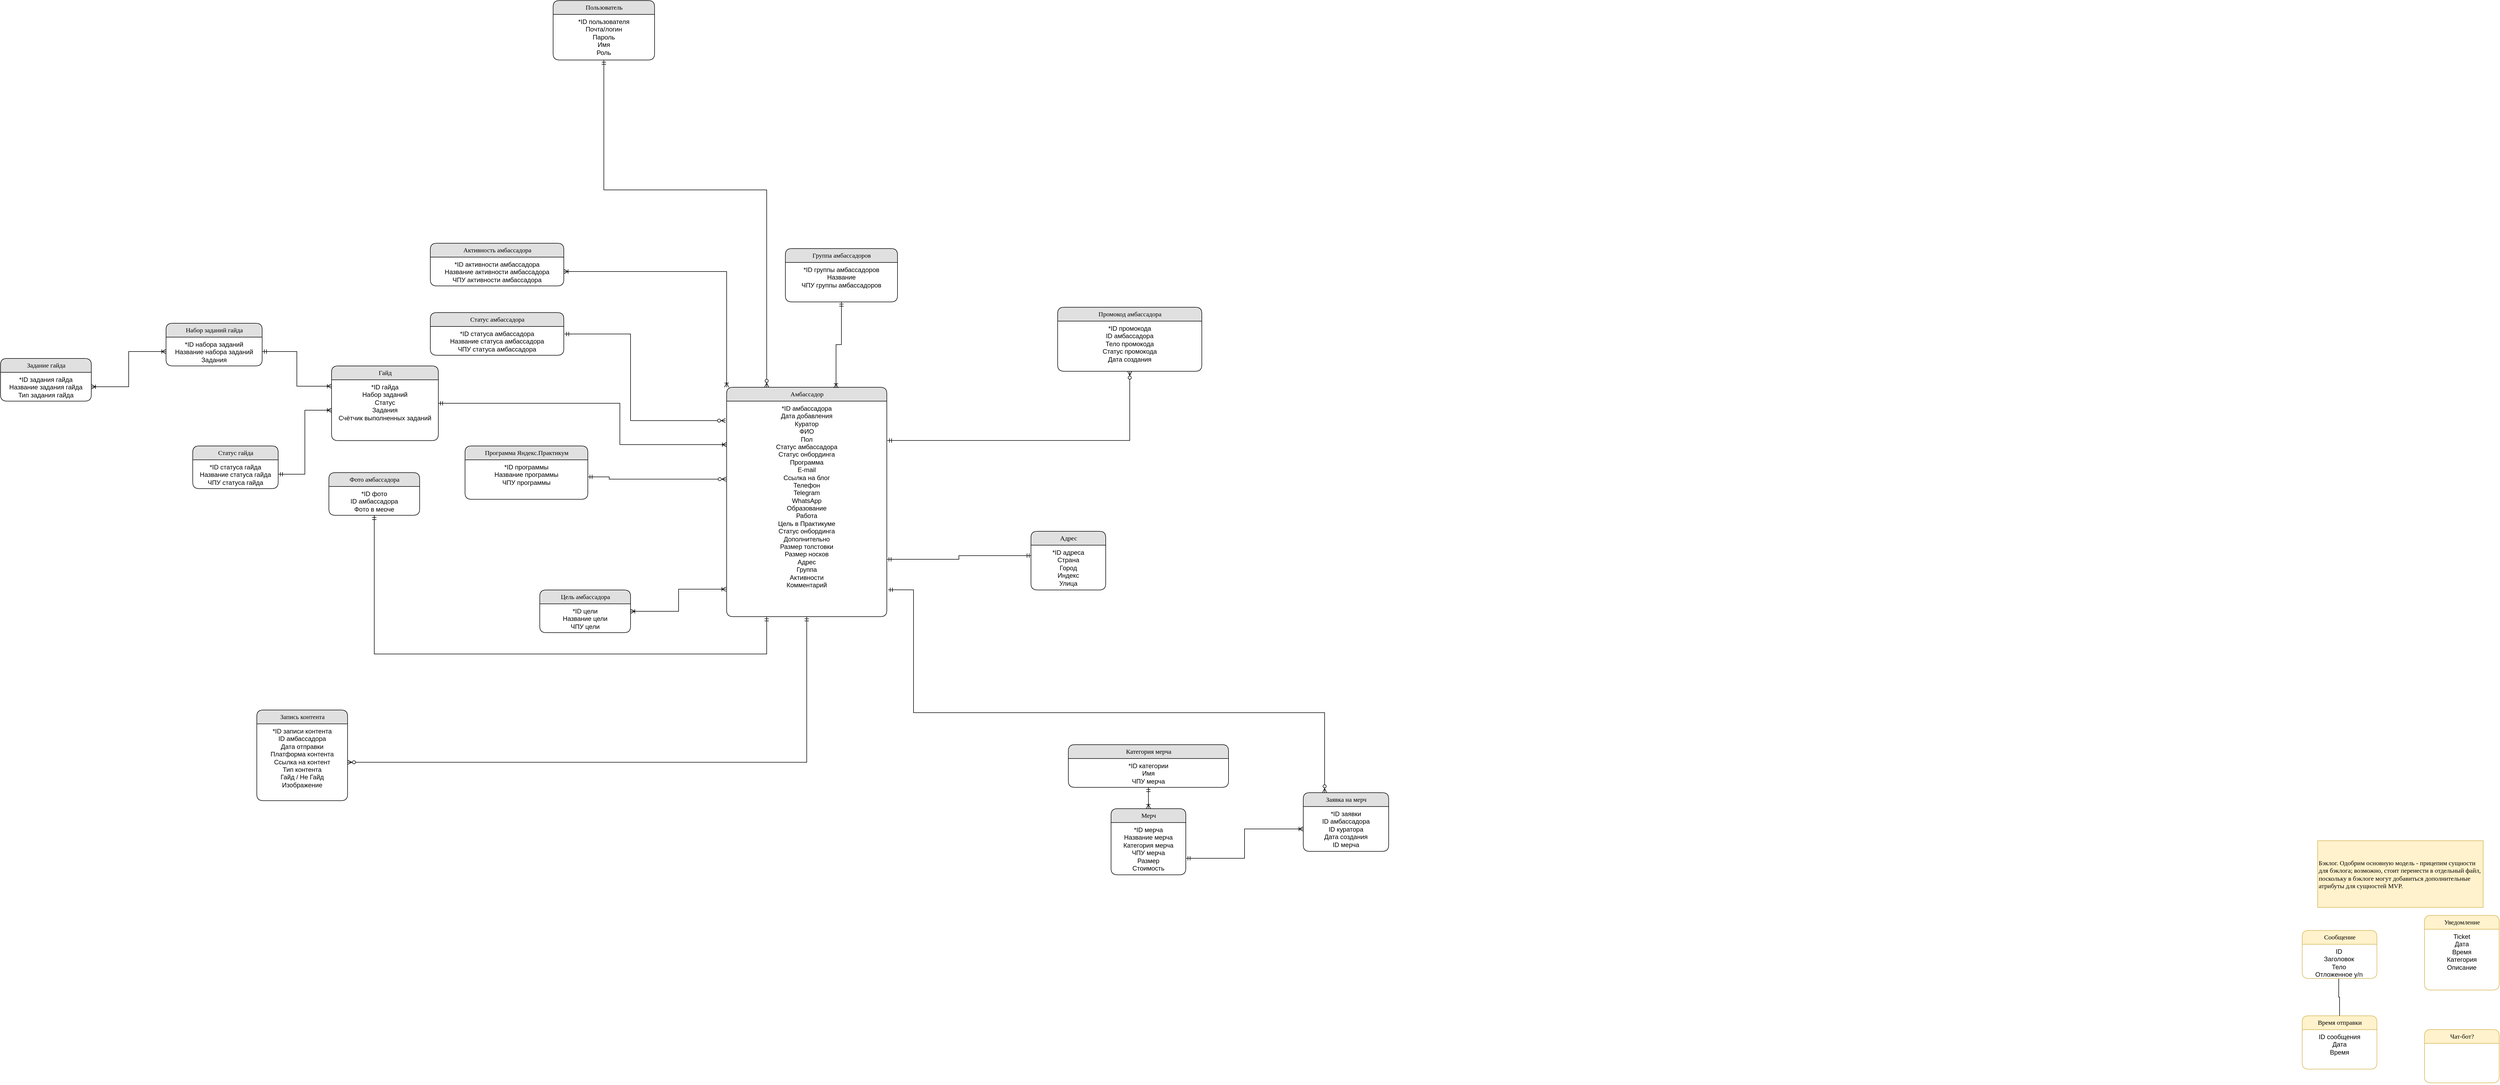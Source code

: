 <mxfile version="24.0.4" type="google">
  <diagram name="Page-1" id="52a04d89-c75d-2922-d76d-85b35f80e030">
    <mxGraphModel grid="1" page="1" gridSize="10" guides="1" tooltips="1" connect="1" arrows="1" fold="1" pageScale="1" pageWidth="1100" pageHeight="850" background="none" math="0" shadow="0">
      <root>
        <mxCell id="0" />
        <mxCell id="1" parent="0" />
        <mxCell id="UYUsmDu_dHbzzVYxeJM6-36" style="edgeStyle=orthogonalEdgeStyle;rounded=0;orthogonalLoop=1;jettySize=auto;html=1;endArrow=ERoneToMany;endFill=0;entryX=0;entryY=0.25;entryDx=0;entryDy=0;startArrow=ERmandOne;startFill=0;exitX=1;exitY=0.5;exitDx=0;exitDy=0;" edge="1" parent="1" source="7fU51wIvw3RtjEzGsphF-7" target="VMUjOcvSDwS60lh_P3KQ-2">
          <mxGeometry relative="1" as="geometry">
            <Array as="points">
              <mxPoint x="-2030" y="530" />
              <mxPoint x="-2030" y="608" />
            </Array>
            <mxPoint x="-2230" y="505" as="sourcePoint" />
          </mxGeometry>
        </mxCell>
        <mxCell id="IplcSYfX4HuObzcyPs9g-6" style="edgeStyle=orthogonalEdgeStyle;rounded=0;orthogonalLoop=1;jettySize=auto;html=1;exitX=1.008;exitY=0.921;exitDx=0;exitDy=0;entryX=0.25;entryY=0;entryDx=0;entryDy=0;endArrow=ERzeroToMany;endFill=0;exitPerimeter=0;startArrow=ERmandOne;startFill=0;" edge="1" parent="1" source="VMUjOcvSDwS60lh_P3KQ-3" target="IplcSYfX4HuObzcyPs9g-2">
          <mxGeometry relative="1" as="geometry">
            <Array as="points">
              <mxPoint x="-1480" y="880" />
              <mxPoint x="-1480" y="1110" />
              <mxPoint x="-710" y="1110" />
            </Array>
          </mxGeometry>
        </mxCell>
        <mxCell id="VMUjOcvSDwS60lh_P3KQ-2" value="Амбассадор" style="swimlane;html=1;fontStyle=0;childLayout=stackLayout;horizontal=1;startSize=26;fillColor=#e0e0e0;horizontalStack=0;resizeParent=1;resizeLast=0;collapsible=1;marginBottom=0;swimlaneFillColor=#ffffff;align=center;rounded=1;shadow=0;comic=0;labelBackgroundColor=none;strokeWidth=1;fontFamily=Verdana;fontSize=12" vertex="1" parent="1">
          <mxGeometry x="-1830" y="500" width="300" height="430" as="geometry" />
        </mxCell>
        <mxCell id="VMUjOcvSDwS60lh_P3KQ-3" value="&lt;div&gt;*ID амбассадора&lt;/div&gt;&lt;div&gt;Дата добавления&lt;/div&gt;&lt;div&gt;Куратор&lt;br&gt;&lt;/div&gt;&lt;div&gt;ФИО&lt;/div&gt;Пол&lt;div&gt;Статус амбассадора&lt;/div&gt;&lt;div&gt;Статус онбординга&lt;/div&gt;&lt;div&gt;Программа&lt;/div&gt;&lt;div&gt;E-mail&lt;/div&gt;&lt;div&gt;Ссылка на блог&lt;br&gt;&lt;/div&gt;&lt;div&gt;Телефон&lt;/div&gt;&lt;div&gt;Telegram&lt;/div&gt;&lt;div&gt;WhatsApp&lt;br&gt;&lt;/div&gt;&lt;div&gt;Образование&lt;br&gt;&lt;/div&gt;&lt;div&gt;Работа&lt;/div&gt;&lt;div&gt;Цель в Практикуме&lt;/div&gt;&lt;div&gt;Статус онбординга&lt;br&gt;&lt;/div&gt;&lt;div&gt;Дополнительно&lt;/div&gt;&lt;div&gt;Размер толстовки&lt;/div&gt;&lt;div&gt;Размер носков&lt;/div&gt;&lt;div&gt;Адрес&lt;/div&gt;&lt;div&gt;Группа&lt;br&gt;&lt;/div&gt;&lt;div&gt;Активности&lt;br&gt;&lt;/div&gt;&lt;div&gt;Комментарий&lt;br&gt;&lt;/div&gt;&lt;div&gt;&lt;br&gt;&lt;/div&gt;&lt;div&gt;&lt;br&gt;&lt;/div&gt;&lt;div&gt;&lt;br&gt;&lt;/div&gt;" style="text;html=1;strokeColor=none;fillColor=none;spacingLeft=4;spacingRight=4;whiteSpace=wrap;overflow=hidden;rotatable=0;points=[[0,0.5],[1,0.5]];portConstraint=eastwest;align=center;" vertex="1" parent="VMUjOcvSDwS60lh_P3KQ-2">
          <mxGeometry y="26" width="300" height="384" as="geometry" />
        </mxCell>
        <mxCell id="VMUjOcvSDwS60lh_P3KQ-9" value="Чат-бот?" style="swimlane;html=1;fontStyle=0;childLayout=stackLayout;horizontal=1;startSize=26;fillColor=#fff2cc;horizontalStack=0;resizeParent=1;resizeLast=0;collapsible=1;marginBottom=0;swimlaneFillColor=#ffffff;align=center;rounded=1;shadow=0;comic=0;labelBackgroundColor=none;strokeWidth=1;fontFamily=Verdana;fontSize=12;strokeColor=#d6b656;" vertex="1" parent="1">
          <mxGeometry x="1350" y="1704" width="140" height="100" as="geometry" />
        </mxCell>
        <mxCell id="VMUjOcvSDwS60lh_P3KQ-10" value="&lt;br&gt;&lt;div&gt;&lt;br&gt;&lt;/div&gt;" style="text;html=1;strokeColor=none;fillColor=none;spacingLeft=4;spacingRight=4;whiteSpace=wrap;overflow=hidden;rotatable=0;points=[[0,0.5],[1,0.5]];portConstraint=eastwest;align=center;" vertex="1" parent="VMUjOcvSDwS60lh_P3KQ-9">
          <mxGeometry y="26" width="140" height="74" as="geometry" />
        </mxCell>
        <mxCell id="UYUsmDu_dHbzzVYxeJM6-32" style="edgeStyle=orthogonalEdgeStyle;rounded=0;orthogonalLoop=1;jettySize=auto;html=1;exitX=0.5;exitY=1;exitDx=0;exitDy=0;entryX=0.5;entryY=0;entryDx=0;entryDy=0;endArrow=ERoneToMany;endFill=0;startArrow=ERmandOne;startFill=0;" edge="1" parent="1" source="UYUsmDu_dHbzzVYxeJM6-30" target="VMUjOcvSDwS60lh_P3KQ-38">
          <mxGeometry relative="1" as="geometry">
            <mxPoint x="-1040" y="1304" as="targetPoint" />
            <mxPoint x="-1040.333" y="1244" as="sourcePoint" />
          </mxGeometry>
        </mxCell>
        <mxCell id="VMUjOcvSDwS60lh_P3KQ-13" value="Сообщение" style="swimlane;html=1;fontStyle=0;childLayout=stackLayout;horizontal=1;startSize=26;fillColor=#fff2cc;horizontalStack=0;resizeParent=1;resizeLast=0;collapsible=1;marginBottom=0;swimlaneFillColor=#ffffff;align=center;rounded=1;shadow=0;comic=0;labelBackgroundColor=none;strokeWidth=1;fontFamily=Verdana;fontSize=12;strokeColor=#d6b656;" vertex="1" parent="1">
          <mxGeometry x="1121" y="1518.25" width="140" height="90" as="geometry" />
        </mxCell>
        <mxCell id="VMUjOcvSDwS60lh_P3KQ-30" value="Цель амбассадора" style="swimlane;html=1;fontStyle=0;childLayout=stackLayout;horizontal=1;startSize=26;fillColor=#e0e0e0;horizontalStack=0;resizeParent=1;resizeLast=0;collapsible=1;marginBottom=0;swimlaneFillColor=#ffffff;align=center;rounded=1;shadow=0;comic=0;labelBackgroundColor=none;strokeWidth=1;fontFamily=Verdana;fontSize=12" vertex="1" parent="1">
          <mxGeometry x="-2180" y="880" width="170" height="80" as="geometry" />
        </mxCell>
        <mxCell id="VMUjOcvSDwS60lh_P3KQ-31" value="&lt;div&gt;*ID цели&lt;br&gt;&lt;/div&gt;&lt;div&gt;Название цели&lt;/div&gt;&lt;div&gt;ЧПУ цели&lt;br&gt;&lt;/div&gt;" style="text;html=1;strokeColor=none;fillColor=none;spacingLeft=4;spacingRight=4;whiteSpace=wrap;overflow=hidden;rotatable=0;points=[[0,0.5],[1,0.5]];portConstraint=eastwest;align=center;" vertex="1" parent="VMUjOcvSDwS60lh_P3KQ-30">
          <mxGeometry y="26" width="170" height="54" as="geometry" />
        </mxCell>
        <mxCell id="VMUjOcvSDwS60lh_P3KQ-38" value="Мерч" style="swimlane;html=1;fontStyle=0;childLayout=stackLayout;horizontal=1;startSize=26;fillColor=#e0e0e0;horizontalStack=0;resizeParent=1;resizeLast=0;collapsible=1;marginBottom=0;swimlaneFillColor=#ffffff;align=center;rounded=1;shadow=0;comic=0;labelBackgroundColor=none;strokeWidth=1;fontFamily=Verdana;fontSize=12" vertex="1" parent="1">
          <mxGeometry x="-1110" y="1290" width="140" height="124" as="geometry" />
        </mxCell>
        <mxCell id="VMUjOcvSDwS60lh_P3KQ-39" value="&lt;div&gt;*ID мерча&lt;br&gt;&lt;/div&gt;&lt;div&gt;Название мерча&lt;/div&gt;&lt;div&gt;Категория мерча&lt;/div&gt;&lt;div&gt;ЧПУ мерча&lt;/div&gt;&lt;div&gt;Размер&lt;br&gt;&lt;/div&gt;&lt;div&gt;Стоимость&lt;br&gt;&lt;/div&gt;" style="text;html=1;strokeColor=none;fillColor=none;spacingLeft=4;spacingRight=4;whiteSpace=wrap;overflow=hidden;rotatable=0;points=[[0,0.5],[1,0.5]];portConstraint=eastwest;align=center;" vertex="1" parent="VMUjOcvSDwS60lh_P3KQ-38">
          <mxGeometry y="26" width="140" height="94" as="geometry" />
        </mxCell>
        <mxCell id="VMUjOcvSDwS60lh_P3KQ-44" value="Адрес" style="swimlane;html=1;fontStyle=0;childLayout=stackLayout;horizontal=1;startSize=26;fillColor=#e0e0e0;horizontalStack=0;resizeParent=1;resizeLast=0;collapsible=1;marginBottom=0;swimlaneFillColor=#ffffff;align=center;rounded=1;shadow=0;comic=0;labelBackgroundColor=none;strokeWidth=1;fontFamily=Verdana;fontSize=12" vertex="1" parent="1">
          <mxGeometry x="-1260" y="770" width="140" height="110" as="geometry" />
        </mxCell>
        <mxCell id="VMUjOcvSDwS60lh_P3KQ-45" value="&lt;div&gt;*ID адреса&lt;br&gt;&lt;/div&gt;&lt;div&gt;&lt;div&gt;Страна&lt;/div&gt;&lt;div&gt;Город&lt;/div&gt;&lt;/div&gt;&lt;div&gt;Индекс&lt;/div&gt;&lt;div&gt;Улица&lt;/div&gt;" style="text;html=1;strokeColor=none;fillColor=none;spacingLeft=4;spacingRight=4;whiteSpace=wrap;overflow=hidden;rotatable=0;points=[[0,0.5],[1,0.5]];portConstraint=eastwest;align=center;" vertex="1" parent="VMUjOcvSDwS60lh_P3KQ-44">
          <mxGeometry y="26" width="140" height="84" as="geometry" />
        </mxCell>
        <mxCell id="zsXK8lR7EfYU9Z2bjye3-1" style="edgeStyle=orthogonalEdgeStyle;rounded=0;orthogonalLoop=1;jettySize=auto;html=1;exitX=1;exitY=0.5;exitDx=0;exitDy=0;entryX=-0.003;entryY=0.918;entryDx=0;entryDy=0;entryPerimeter=0;endArrow=ERoneToMany;endFill=0;startArrow=ERoneToMany;startFill=0;" edge="1" parent="1" source="VMUjOcvSDwS60lh_P3KQ-30" target="VMUjOcvSDwS60lh_P3KQ-3">
          <mxGeometry relative="1" as="geometry">
            <mxPoint x="-2030" y="850" as="sourcePoint" />
          </mxGeometry>
        </mxCell>
        <mxCell id="-ABhUfGpzQVBmnCaT6ZF-1" style="edgeStyle=orthogonalEdgeStyle;rounded=0;orthogonalLoop=1;jettySize=auto;html=1;exitX=0.5;exitY=1;exitDx=0;exitDy=0;entryX=0.25;entryY=0;entryDx=0;entryDy=0;startArrow=ERmandOne;startFill=0;endArrow=ERzeroToMany;endFill=0;" edge="1" parent="1" source="zsXK8lR7EfYU9Z2bjye3-5" target="VMUjOcvSDwS60lh_P3KQ-2">
          <mxGeometry relative="1" as="geometry">
            <Array as="points">
              <mxPoint x="-2060" y="130" />
              <mxPoint x="-1755" y="130" />
            </Array>
          </mxGeometry>
        </mxCell>
        <mxCell id="zsXK8lR7EfYU9Z2bjye3-5" value="Пользователь" style="swimlane;html=1;fontStyle=0;childLayout=stackLayout;horizontal=1;startSize=26;fillColor=#e0e0e0;horizontalStack=0;resizeParent=1;resizeLast=0;collapsible=1;marginBottom=0;swimlaneFillColor=#ffffff;align=center;rounded=1;shadow=0;comic=0;labelBackgroundColor=none;strokeWidth=1;fontFamily=Verdana;fontSize=12" vertex="1" parent="1">
          <mxGeometry x="-2155" y="-225" width="190" height="111.5" as="geometry" />
        </mxCell>
        <mxCell id="zsXK8lR7EfYU9Z2bjye3-6" value="&lt;div&gt;*ID пользователя&lt;br&gt;&lt;/div&gt;&lt;div&gt;Почта/логин&lt;/div&gt;&lt;div&gt;Пароль&lt;br&gt;&lt;/div&gt;&lt;div&gt;Имя&lt;/div&gt;&lt;div&gt;Роль&lt;br&gt;&lt;/div&gt;" style="text;html=1;strokeColor=none;fillColor=none;spacingLeft=4;spacingRight=4;whiteSpace=wrap;overflow=hidden;rotatable=0;points=[[0,0.5],[1,0.5]];portConstraint=eastwest;align=center;" vertex="1" parent="zsXK8lR7EfYU9Z2bjye3-5">
          <mxGeometry y="26" width="190" height="74" as="geometry" />
        </mxCell>
        <mxCell id="zsXK8lR7EfYU9Z2bjye3-7" value="&lt;div&gt;ID&lt;br&gt;&lt;/div&gt;&lt;div&gt;Заголовок&lt;/div&gt;&lt;div&gt;Тело&lt;/div&gt;&lt;div&gt;Отложенное y/n&lt;/div&gt;" style="text;html=1;strokeColor=none;fillColor=none;spacingLeft=4;spacingRight=4;whiteSpace=wrap;overflow=hidden;rotatable=0;points=[[0,0.5],[1,0.5]];portConstraint=eastwest;align=center;" vertex="1" parent="1">
          <mxGeometry x="1120" y="1544.25" width="140" height="64" as="geometry" />
        </mxCell>
        <mxCell id="zsXK8lR7EfYU9Z2bjye3-11" value="Время отправки" style="swimlane;html=1;fontStyle=0;childLayout=stackLayout;horizontal=1;startSize=26;fillColor=#fff2cc;horizontalStack=0;resizeParent=1;resizeLast=0;collapsible=1;marginBottom=0;swimlaneFillColor=#ffffff;align=center;rounded=1;shadow=0;comic=0;labelBackgroundColor=none;strokeWidth=1;fontFamily=Verdana;fontSize=12;strokeColor=#d6b656;" vertex="1" parent="1">
          <mxGeometry x="1121" y="1678.25" width="140" height="100" as="geometry" />
        </mxCell>
        <mxCell id="zsXK8lR7EfYU9Z2bjye3-12" value="&lt;div&gt;ID сообщения&lt;/div&gt;&lt;div&gt;Дата&lt;/div&gt;&lt;div&gt;Время&lt;br&gt;&lt;/div&gt;" style="text;html=1;strokeColor=none;fillColor=none;spacingLeft=4;spacingRight=4;whiteSpace=wrap;overflow=hidden;rotatable=0;points=[[0,0.5],[1,0.5]];portConstraint=eastwest;align=center;" vertex="1" parent="zsXK8lR7EfYU9Z2bjye3-11">
          <mxGeometry y="26" width="140" height="74" as="geometry" />
        </mxCell>
        <mxCell id="zsXK8lR7EfYU9Z2bjye3-13" value="Уведомление" style="swimlane;html=1;fontStyle=0;childLayout=stackLayout;horizontal=1;startSize=26;fillColor=#fff2cc;horizontalStack=0;resizeParent=1;resizeLast=0;collapsible=1;marginBottom=0;swimlaneFillColor=#ffffff;align=center;rounded=1;shadow=0;comic=0;labelBackgroundColor=none;strokeWidth=1;fontFamily=Verdana;fontSize=12;strokeColor=#d6b656;" vertex="1" parent="1">
          <mxGeometry x="1350" y="1490" width="140" height="140" as="geometry" />
        </mxCell>
        <mxCell id="zsXK8lR7EfYU9Z2bjye3-20" value="&lt;div&gt;Ticket&lt;/div&gt;&lt;div&gt;Дата&lt;/div&gt;&lt;div&gt;Время&lt;/div&gt;&lt;div&gt;Категория&lt;br&gt;&lt;/div&gt;&lt;div&gt;Описание&lt;br&gt;&lt;/div&gt;" style="text;html=1;spacingLeft=4;spacingRight=4;whiteSpace=wrap;overflow=hidden;rotatable=0;points=[[0,0.5],[1,0.5]];portConstraint=eastwest;align=center;" vertex="1" parent="zsXK8lR7EfYU9Z2bjye3-13">
          <mxGeometry y="26" width="140" height="104" as="geometry" />
        </mxCell>
        <mxCell id="zsXK8lR7EfYU9Z2bjye3-24" style="edgeStyle=orthogonalEdgeStyle;rounded=0;orthogonalLoop=1;jettySize=auto;html=1;exitX=1;exitY=0.75;exitDx=0;exitDy=0;entryX=0.005;entryY=0.233;entryDx=0;entryDy=0;entryPerimeter=0;endArrow=ERmandOne;endFill=0;startArrow=ERmandOne;startFill=0;" edge="1" parent="1" source="VMUjOcvSDwS60lh_P3KQ-2" target="VMUjOcvSDwS60lh_P3KQ-45">
          <mxGeometry relative="1" as="geometry" />
        </mxCell>
        <mxCell id="UYUsmDu_dHbzzVYxeJM6-30" value="Категория мерча" style="swimlane;html=1;fontStyle=0;childLayout=stackLayout;horizontal=1;startSize=26;fillColor=#e0e0e0;horizontalStack=0;resizeParent=1;resizeLast=0;collapsible=1;marginBottom=0;swimlaneFillColor=#ffffff;align=center;rounded=1;shadow=0;comic=0;labelBackgroundColor=none;strokeWidth=1;fontFamily=Verdana;fontSize=12" vertex="1" parent="1">
          <mxGeometry x="-1190" y="1170" width="300" height="80" as="geometry" />
        </mxCell>
        <mxCell id="UYUsmDu_dHbzzVYxeJM6-31" value="&lt;div&gt;*ID категории&lt;br&gt;&lt;/div&gt;&lt;div&gt;Имя&lt;/div&gt;&lt;div&gt;ЧПУ мерча&lt;br&gt;&lt;/div&gt;&lt;div&gt;&lt;br&gt;&lt;/div&gt;" style="text;html=1;strokeColor=none;fillColor=none;spacingLeft=4;spacingRight=4;whiteSpace=wrap;overflow=hidden;rotatable=0;points=[[0,0.5],[1,0.5]];portConstraint=eastwest;align=center;" vertex="1" parent="UYUsmDu_dHbzzVYxeJM6-30">
          <mxGeometry y="26" width="300" height="54" as="geometry" />
        </mxCell>
        <mxCell id="UYUsmDu_dHbzzVYxeJM6-34" value="Статус амбассадора" style="swimlane;html=1;fontStyle=0;childLayout=stackLayout;horizontal=1;startSize=26;fillColor=#e0e0e0;horizontalStack=0;resizeParent=1;resizeLast=0;collapsible=1;marginBottom=0;swimlaneFillColor=#ffffff;align=center;rounded=1;shadow=0;comic=0;labelBackgroundColor=none;strokeWidth=1;fontFamily=Verdana;fontSize=12" vertex="1" parent="1">
          <mxGeometry x="-2385" y="360" width="250" height="80" as="geometry" />
        </mxCell>
        <mxCell id="UYUsmDu_dHbzzVYxeJM6-35" value="&lt;div&gt;*ID статуса амбассадора&lt;br&gt;&lt;/div&gt;&lt;div&gt;Название статуса амбассадора&lt;/div&gt;&lt;div&gt;ЧПУ статуса амбассадора&lt;/div&gt;" style="text;html=1;strokeColor=none;fillColor=none;spacingLeft=4;spacingRight=4;whiteSpace=wrap;overflow=hidden;rotatable=0;points=[[0,0.5],[1,0.5]];portConstraint=eastwest;align=center;" vertex="1" parent="UYUsmDu_dHbzzVYxeJM6-34">
          <mxGeometry y="26" width="250" height="54" as="geometry" />
        </mxCell>
        <mxCell id="IplcSYfX4HuObzcyPs9g-8" style="edgeStyle=orthogonalEdgeStyle;rounded=0;orthogonalLoop=1;jettySize=auto;html=1;exitX=0.683;exitY=0.003;exitDx=0;exitDy=0;entryX=0.5;entryY=1;entryDx=0;entryDy=0;endArrow=ERmandOne;endFill=0;startArrow=ERoneToMany;startFill=0;exitPerimeter=0;" edge="1" parent="1" source="VMUjOcvSDwS60lh_P3KQ-2" target="UYUsmDu_dHbzzVYxeJM6-47">
          <mxGeometry relative="1" as="geometry" />
        </mxCell>
        <mxCell id="UYUsmDu_dHbzzVYxeJM6-47" value="Группа амбассадоров" style="swimlane;html=1;fontStyle=0;childLayout=stackLayout;horizontal=1;startSize=26;fillColor=#e0e0e0;horizontalStack=0;resizeParent=1;resizeLast=0;collapsible=1;marginBottom=0;swimlaneFillColor=#ffffff;align=center;rounded=1;shadow=0;comic=0;labelBackgroundColor=none;strokeWidth=1;fontFamily=Verdana;fontSize=12" vertex="1" parent="1">
          <mxGeometry x="-1720" y="240" width="210" height="100" as="geometry" />
        </mxCell>
        <mxCell id="UYUsmDu_dHbzzVYxeJM6-48" value="&lt;div&gt;*ID группы амбассадоров&lt;br&gt;&lt;/div&gt;&lt;div&gt;Название&lt;/div&gt;&lt;div&gt;ЧПУ группы амбассадоров&lt;br&gt;&lt;/div&gt;" style="text;html=1;strokeColor=none;fillColor=none;spacingLeft=4;spacingRight=4;whiteSpace=wrap;overflow=hidden;rotatable=0;points=[[0,0.5],[1,0.5]];portConstraint=eastwest;align=center;" vertex="1" parent="UYUsmDu_dHbzzVYxeJM6-47">
          <mxGeometry y="26" width="210" height="64" as="geometry" />
        </mxCell>
        <mxCell id="UYUsmDu_dHbzzVYxeJM6-55" style="edgeStyle=orthogonalEdgeStyle;rounded=0;orthogonalLoop=1;jettySize=auto;html=1;exitX=0.5;exitY=0;exitDx=0;exitDy=0;entryX=0.496;entryY=1.008;entryDx=0;entryDy=0;entryPerimeter=0;endArrow=none;endFill=0;" edge="1" parent="1" source="zsXK8lR7EfYU9Z2bjye3-11" target="zsXK8lR7EfYU9Z2bjye3-7">
          <mxGeometry relative="1" as="geometry" />
        </mxCell>
        <mxCell id="UYUsmDu_dHbzzVYxeJM6-68" value="Промокод амбассадора" style="swimlane;html=1;fontStyle=0;childLayout=stackLayout;horizontal=1;startSize=26;fillColor=#e0e0e0;horizontalStack=0;resizeParent=1;resizeLast=0;collapsible=1;marginBottom=0;swimlaneFillColor=#ffffff;align=center;rounded=1;shadow=0;comic=0;labelBackgroundColor=none;strokeWidth=1;fontFamily=Verdana;fontSize=12" vertex="1" parent="1">
          <mxGeometry x="-1210" y="350" width="270" height="120" as="geometry" />
        </mxCell>
        <mxCell id="UYUsmDu_dHbzzVYxeJM6-69" value="&lt;div&gt;*ID промокода&lt;br&gt;&lt;/div&gt;&lt;div&gt;ID амбассадора&lt;br&gt;&lt;/div&gt;&lt;div&gt;Тело промокода&lt;br&gt;&lt;/div&gt;&lt;div&gt;Статус промокода&lt;/div&gt;&lt;div&gt;Дата создания&lt;br&gt;&lt;/div&gt;" style="text;html=1;strokeColor=none;fillColor=none;spacingLeft=4;spacingRight=4;whiteSpace=wrap;overflow=hidden;rotatable=0;points=[[0,0.5],[1,0.5]];portConstraint=eastwest;align=center;" vertex="1" parent="UYUsmDu_dHbzzVYxeJM6-68">
          <mxGeometry y="26" width="270" height="84" as="geometry" />
        </mxCell>
        <mxCell id="IplcSYfX4HuObzcyPs9g-2" value="Заявка на мерч" style="swimlane;html=1;fontStyle=0;childLayout=stackLayout;horizontal=1;startSize=26;fillColor=#e0e0e0;horizontalStack=0;resizeParent=1;resizeLast=0;collapsible=1;marginBottom=0;swimlaneFillColor=#ffffff;align=center;rounded=1;shadow=0;comic=0;labelBackgroundColor=none;strokeWidth=1;fontFamily=Verdana;fontSize=12" vertex="1" parent="1">
          <mxGeometry x="-750" y="1260" width="160" height="110" as="geometry" />
        </mxCell>
        <mxCell id="IplcSYfX4HuObzcyPs9g-3" value="&lt;div&gt;*ID заявки&lt;/div&gt;&lt;div&gt;ID амбассадора&lt;/div&gt;&lt;div&gt;ID куратора&lt;br&gt;&lt;/div&gt;&lt;div&gt;Дата создания&lt;br&gt;&lt;/div&gt;&lt;div&gt;ID мерча&lt;/div&gt;" style="text;html=1;strokeColor=none;fillColor=none;spacingLeft=4;spacingRight=4;whiteSpace=wrap;overflow=hidden;rotatable=0;points=[[0,0.5],[1,0.5]];portConstraint=eastwest;align=center;" vertex="1" parent="IplcSYfX4HuObzcyPs9g-2">
          <mxGeometry y="26" width="160" height="84" as="geometry" />
        </mxCell>
        <mxCell id="IplcSYfX4HuObzcyPs9g-32" value="Запись контента" style="swimlane;html=1;fontStyle=0;childLayout=stackLayout;horizontal=1;startSize=26;fillColor=#e0e0e0;horizontalStack=0;resizeParent=1;resizeLast=0;collapsible=1;marginBottom=0;swimlaneFillColor=#ffffff;align=center;rounded=1;shadow=0;comic=0;labelBackgroundColor=none;strokeWidth=1;fontFamily=Verdana;fontSize=12" vertex="1" parent="1">
          <mxGeometry x="-2710" y="1105" width="170" height="170" as="geometry" />
        </mxCell>
        <mxCell id="IplcSYfX4HuObzcyPs9g-33" value="&lt;div&gt;*ID записи контента&lt;/div&gt;&lt;div&gt;ID амбассадора&lt;br&gt;&lt;/div&gt;&lt;div&gt;Дата отправки&lt;/div&gt;&lt;div&gt;Платформа контента&lt;br&gt;&lt;/div&gt;&lt;div&gt;Ссылка на контент&lt;/div&gt;&lt;div&gt;Тип контента&lt;br&gt;&lt;/div&gt;&lt;div&gt;Гайд / Не Гайд&lt;/div&gt;&lt;div&gt;Изображение&lt;br&gt;&lt;/div&gt;" style="text;html=1;strokeColor=none;fillColor=none;spacingLeft=4;spacingRight=4;whiteSpace=wrap;overflow=hidden;rotatable=0;points=[[0,0.5],[1,0.5]];portConstraint=eastwest;align=center;" vertex="1" parent="IplcSYfX4HuObzcyPs9g-32">
          <mxGeometry y="26" width="170" height="144" as="geometry" />
        </mxCell>
        <mxCell id="IplcSYfX4HuObzcyPs9g-31" style="edgeStyle=orthogonalEdgeStyle;rounded=0;orthogonalLoop=1;jettySize=auto;html=1;entryX=1;entryY=0.5;entryDx=0;entryDy=0;endArrow=ERzeroToMany;endFill=0;startArrow=ERmandOne;startFill=0;exitX=0.5;exitY=1;exitDx=0;exitDy=0;" edge="1" parent="1" source="VMUjOcvSDwS60lh_P3KQ-2" target="IplcSYfX4HuObzcyPs9g-33">
          <mxGeometry relative="1" as="geometry">
            <mxPoint x="-1990" y="1200" as="targetPoint" />
          </mxGeometry>
        </mxCell>
        <mxCell id="IplcSYfX4HuObzcyPs9g-44" style="edgeStyle=orthogonalEdgeStyle;rounded=0;orthogonalLoop=1;jettySize=auto;html=1;exitX=1;exitY=1;exitDx=0;exitDy=0;entryX=0;entryY=0.5;entryDx=0;entryDy=0;endArrow=ERzeroToOne;endFill=0;startArrow=ERmandOne;startFill=0;" edge="1" parent="1">
          <mxGeometry relative="1" as="geometry">
            <Array as="points">
              <mxPoint x="-20" y="-240" />
              <mxPoint x="-20" y="73" />
            </Array>
            <mxPoint x="580" y="73.0" as="targetPoint" />
          </mxGeometry>
        </mxCell>
        <mxCell id="UYUsmDu_dHbzzVYxeJM6-70" style="edgeStyle=orthogonalEdgeStyle;rounded=0;orthogonalLoop=1;jettySize=auto;html=1;exitX=1.003;exitY=0.192;exitDx=0;exitDy=0;entryX=0.5;entryY=1;entryDx=0;entryDy=0;endArrow=ERzeroToMany;endFill=0;startArrow=ERmandOne;startFill=0;exitPerimeter=0;" edge="1" parent="1" source="VMUjOcvSDwS60lh_P3KQ-3" target="UYUsmDu_dHbzzVYxeJM6-68">
          <mxGeometry relative="1" as="geometry" />
        </mxCell>
        <mxCell id="UYUsmDu_dHbzzVYxeJM6-63" style="edgeStyle=orthogonalEdgeStyle;rounded=0;orthogonalLoop=1;jettySize=auto;html=1;exitX=1;exitY=0.75;exitDx=0;exitDy=0;entryX=0;entryY=0.5;entryDx=0;entryDy=0;endArrow=ERoneToMany;endFill=0;startArrow=ERmandOne;startFill=0;" edge="1" parent="1" source="VMUjOcvSDwS60lh_P3KQ-38" target="IplcSYfX4HuObzcyPs9g-3">
          <mxGeometry relative="1" as="geometry">
            <mxPoint x="-740.0" y="1420" as="targetPoint" />
            <Array as="points">
              <mxPoint x="-860" y="1383" />
              <mxPoint x="-860" y="1328" />
            </Array>
          </mxGeometry>
        </mxCell>
        <mxCell id="hkXnIKXXv63XBJxYmF8H-2" value="Бэклог. Одобрим основную модель - прицепим сущности для бэклога; возможно, стоит перенести в отдельный файл, поскольку в бэклоге могут добавиться дополнительные атрибуты для сущностей MVP." style="whiteSpace=wrap;html=1;rounded=0;shadow=0;comic=0;labelBackgroundColor=none;strokeWidth=1;fontFamily=Verdana;fontSize=12;align=left;fillColor=#fff2cc;strokeColor=#d6b656;" vertex="1" parent="1">
          <mxGeometry x="1150" y="1350" width="310" height="125" as="geometry" />
        </mxCell>
        <mxCell id="7fU51wIvw3RtjEzGsphF-5" value="Программа Яндекс.Практикум" style="swimlane;html=1;fontStyle=0;childLayout=stackLayout;horizontal=1;startSize=26;fillColor=#e0e0e0;horizontalStack=0;resizeParent=1;resizeLast=0;collapsible=1;marginBottom=0;swimlaneFillColor=#ffffff;align=center;rounded=1;shadow=0;comic=0;labelBackgroundColor=none;strokeWidth=1;fontFamily=Verdana;fontSize=12" vertex="1" parent="1">
          <mxGeometry x="-2320" y="610" width="230" height="100" as="geometry" />
        </mxCell>
        <mxCell id="7fU51wIvw3RtjEzGsphF-6" value="&lt;div&gt;*ID программы&lt;/div&gt;&lt;div&gt;Название программы&lt;/div&gt;&lt;div&gt;ЧПУ программы&lt;br&gt;&lt;/div&gt;" style="text;html=1;strokeColor=none;fillColor=none;spacingLeft=4;spacingRight=4;whiteSpace=wrap;overflow=hidden;rotatable=0;points=[[0,0.5],[1,0.5]];portConstraint=eastwest;align=center;" vertex="1" parent="7fU51wIvw3RtjEzGsphF-5">
          <mxGeometry y="26" width="230" height="64" as="geometry" />
        </mxCell>
        <mxCell id="7fU51wIvw3RtjEzGsphF-7" value="Гайд" style="swimlane;html=1;fontStyle=0;childLayout=stackLayout;horizontal=1;startSize=26;fillColor=#e0e0e0;horizontalStack=0;resizeParent=1;resizeLast=0;collapsible=1;marginBottom=0;swimlaneFillColor=#ffffff;align=center;rounded=1;shadow=0;comic=0;labelBackgroundColor=none;strokeWidth=1;fontFamily=Verdana;fontSize=12" vertex="1" parent="1">
          <mxGeometry x="-2570" y="460" width="200" height="140" as="geometry" />
        </mxCell>
        <mxCell id="7fU51wIvw3RtjEzGsphF-8" value="&lt;div&gt;*ID гайда&lt;/div&gt;&lt;div&gt;Набор заданий&lt;/div&gt;&lt;div&gt;Статус&lt;/div&gt;&lt;div&gt;Задания&lt;/div&gt;&lt;div&gt;Счётчик выполненных заданий&lt;br&gt;&lt;/div&gt;" style="text;html=1;strokeColor=none;fillColor=none;spacingLeft=4;spacingRight=4;whiteSpace=wrap;overflow=hidden;rotatable=0;points=[[0,0.5],[1,0.5]];portConstraint=eastwest;align=center;" vertex="1" parent="7fU51wIvw3RtjEzGsphF-7">
          <mxGeometry y="26" width="200" height="114" as="geometry" />
        </mxCell>
        <mxCell id="LtTOZDhAuSzgClOw5bEQ-1" value="Фото амбассадора" style="swimlane;html=1;fontStyle=0;childLayout=stackLayout;horizontal=1;startSize=26;fillColor=#e0e0e0;horizontalStack=0;resizeParent=1;resizeLast=0;collapsible=1;marginBottom=0;swimlaneFillColor=#ffffff;align=center;rounded=1;shadow=0;comic=0;labelBackgroundColor=none;strokeWidth=1;fontFamily=Verdana;fontSize=12" vertex="1" parent="1">
          <mxGeometry x="-2575" y="660" width="170" height="80" as="geometry" />
        </mxCell>
        <mxCell id="LtTOZDhAuSzgClOw5bEQ-2" value="&lt;div&gt;*ID фото&lt;br&gt;&lt;/div&gt;&lt;div&gt;ID амбассадора&lt;br&gt;&lt;/div&gt;Фото в мерче" style="text;html=1;strokeColor=none;fillColor=none;spacingLeft=4;spacingRight=4;whiteSpace=wrap;overflow=hidden;rotatable=0;points=[[0,0.5],[1,0.5]];portConstraint=eastwest;align=center;" vertex="1" parent="LtTOZDhAuSzgClOw5bEQ-1">
          <mxGeometry y="26" width="170" height="44" as="geometry" />
        </mxCell>
        <mxCell id="LtTOZDhAuSzgClOw5bEQ-3" style="edgeStyle=orthogonalEdgeStyle;rounded=0;orthogonalLoop=1;jettySize=auto;html=1;exitX=0.5;exitY=1;exitDx=0;exitDy=0;entryX=0.25;entryY=1;entryDx=0;entryDy=0;startArrow=ERmandOne;startFill=0;endArrow=ERmandOne;endFill=0;" edge="1" parent="1" source="LtTOZDhAuSzgClOw5bEQ-1" target="VMUjOcvSDwS60lh_P3KQ-2">
          <mxGeometry relative="1" as="geometry">
            <Array as="points">
              <mxPoint x="-2490" y="1000" />
              <mxPoint x="-1755" y="1000" />
            </Array>
          </mxGeometry>
        </mxCell>
        <mxCell id="5CxnjbTfTRqPmbVtHTDx-1" value="Набор заданий гайда" style="swimlane;html=1;fontStyle=0;childLayout=stackLayout;horizontal=1;startSize=26;fillColor=#e0e0e0;horizontalStack=0;resizeParent=1;resizeLast=0;collapsible=1;marginBottom=0;swimlaneFillColor=#ffffff;align=center;rounded=1;shadow=0;comic=0;labelBackgroundColor=none;strokeWidth=1;fontFamily=Verdana;fontSize=12" vertex="1" parent="1">
          <mxGeometry x="-2880" y="380" width="180" height="80" as="geometry" />
        </mxCell>
        <mxCell id="5CxnjbTfTRqPmbVtHTDx-2" value="&lt;div&gt;*ID набора заданий&lt;br&gt;&lt;/div&gt;&lt;div&gt;Название набора заданий&lt;br&gt;&lt;/div&gt;&lt;div&gt;Задания&lt;br&gt;&lt;/div&gt;" style="text;html=1;strokeColor=none;fillColor=none;spacingLeft=4;spacingRight=4;whiteSpace=wrap;overflow=hidden;rotatable=0;points=[[0,0.5],[1,0.5]];portConstraint=eastwest;align=center;" vertex="1" parent="5CxnjbTfTRqPmbVtHTDx-1">
          <mxGeometry y="26" width="180" height="54" as="geometry" />
        </mxCell>
        <mxCell id="5CxnjbTfTRqPmbVtHTDx-3" value="Статус гайда" style="swimlane;html=1;fontStyle=0;childLayout=stackLayout;horizontal=1;startSize=26;fillColor=#e0e0e0;horizontalStack=0;resizeParent=1;resizeLast=0;collapsible=1;marginBottom=0;swimlaneFillColor=#ffffff;align=center;rounded=1;shadow=0;comic=0;labelBackgroundColor=none;strokeWidth=1;fontFamily=Verdana;fontSize=12" vertex="1" parent="1">
          <mxGeometry x="-2830" y="610" width="160" height="80" as="geometry" />
        </mxCell>
        <mxCell id="5CxnjbTfTRqPmbVtHTDx-4" value="&lt;div&gt;*ID статуса гайда&lt;br&gt;&lt;/div&gt;&lt;div&gt;Название статуса гайда&lt;br&gt;&lt;/div&gt;&lt;div&gt;ЧПУ статуса гайда&lt;br&gt;&lt;/div&gt;" style="text;html=1;strokeColor=none;fillColor=none;spacingLeft=4;spacingRight=4;whiteSpace=wrap;overflow=hidden;rotatable=0;points=[[0,0.5],[1,0.5]];portConstraint=eastwest;align=center;" vertex="1" parent="5CxnjbTfTRqPmbVtHTDx-3">
          <mxGeometry y="26" width="160" height="54" as="geometry" />
        </mxCell>
        <mxCell id="5CxnjbTfTRqPmbVtHTDx-5" value="Задание гайда" style="swimlane;html=1;fontStyle=0;childLayout=stackLayout;horizontal=1;startSize=26;fillColor=#e0e0e0;horizontalStack=0;resizeParent=1;resizeLast=0;collapsible=1;marginBottom=0;swimlaneFillColor=#ffffff;align=center;rounded=1;shadow=0;comic=0;labelBackgroundColor=none;strokeWidth=1;fontFamily=Verdana;fontSize=12" vertex="1" parent="1">
          <mxGeometry x="-3190" y="446" width="170" height="80" as="geometry" />
        </mxCell>
        <mxCell id="5CxnjbTfTRqPmbVtHTDx-6" value="&lt;div&gt;*ID задания гайда&lt;/div&gt;&lt;div&gt;Название задания гайда&lt;/div&gt;&lt;div&gt;Тип задания гайда&lt;br&gt;&lt;/div&gt;" style="text;html=1;strokeColor=none;fillColor=none;spacingLeft=4;spacingRight=4;whiteSpace=wrap;overflow=hidden;rotatable=0;points=[[0,0.5],[1,0.5]];portConstraint=eastwest;align=center;" vertex="1" parent="5CxnjbTfTRqPmbVtHTDx-5">
          <mxGeometry y="26" width="170" height="54" as="geometry" />
        </mxCell>
        <mxCell id="5CxnjbTfTRqPmbVtHTDx-7" style="edgeStyle=orthogonalEdgeStyle;rounded=0;orthogonalLoop=1;jettySize=auto;html=1;exitX=1;exitY=0.5;exitDx=0;exitDy=0;entryX=0;entryY=0.5;entryDx=0;entryDy=0;startArrow=ERoneToMany;startFill=0;endArrow=ERoneToMany;endFill=0;" edge="1" parent="1" source="5CxnjbTfTRqPmbVtHTDx-6" target="5CxnjbTfTRqPmbVtHTDx-2">
          <mxGeometry relative="1" as="geometry" />
        </mxCell>
        <mxCell id="5CxnjbTfTRqPmbVtHTDx-9" style="edgeStyle=orthogonalEdgeStyle;rounded=0;orthogonalLoop=1;jettySize=auto;html=1;exitX=1;exitY=0.5;exitDx=0;exitDy=0;entryX=0;entryY=0.5;entryDx=0;entryDy=0;startArrow=ERmandOne;startFill=0;endArrow=ERoneToMany;endFill=0;" edge="1" parent="1" source="5CxnjbTfTRqPmbVtHTDx-4" target="7fU51wIvw3RtjEzGsphF-8">
          <mxGeometry relative="1" as="geometry" />
        </mxCell>
        <mxCell id="GsKAPFEREh2Mhoh9VLez-1" value="Активность амбассадора" style="swimlane;html=1;fontStyle=0;childLayout=stackLayout;horizontal=1;startSize=26;fillColor=#e0e0e0;horizontalStack=0;resizeParent=1;resizeLast=0;collapsible=1;marginBottom=0;swimlaneFillColor=#ffffff;align=center;rounded=1;shadow=0;comic=0;labelBackgroundColor=none;strokeWidth=1;fontFamily=Verdana;fontSize=12" vertex="1" parent="1">
          <mxGeometry x="-2385" y="230" width="250" height="80" as="geometry" />
        </mxCell>
        <mxCell id="GsKAPFEREh2Mhoh9VLez-2" value="&lt;div&gt;*ID активности амбассадора&lt;br&gt;&lt;/div&gt;&lt;div&gt;Название&amp;nbsp;активности амбассадора&lt;/div&gt;&lt;div&gt;ЧПУ&amp;nbsp;активности амбассадора&lt;/div&gt;" style="text;html=1;strokeColor=none;fillColor=none;spacingLeft=4;spacingRight=4;whiteSpace=wrap;overflow=hidden;rotatable=0;points=[[0,0.5],[1,0.5]];portConstraint=eastwest;align=center;" vertex="1" parent="GsKAPFEREh2Mhoh9VLez-1">
          <mxGeometry y="26" width="250" height="54" as="geometry" />
        </mxCell>
        <mxCell id="GsKAPFEREh2Mhoh9VLez-3" style="edgeStyle=orthogonalEdgeStyle;rounded=0;orthogonalLoop=1;jettySize=auto;html=1;exitX=1;exitY=0.5;exitDx=0;exitDy=0;entryX=0;entryY=0;entryDx=0;entryDy=0;startArrow=ERoneToMany;startFill=0;endArrow=ERoneToMany;endFill=0;" edge="1" parent="1" source="GsKAPFEREh2Mhoh9VLez-2" target="VMUjOcvSDwS60lh_P3KQ-2">
          <mxGeometry relative="1" as="geometry" />
        </mxCell>
        <mxCell id="7fU51wIvw3RtjEzGsphF-10" style="edgeStyle=orthogonalEdgeStyle;rounded=0;orthogonalLoop=1;jettySize=auto;html=1;endArrow=ERmandOne;endFill=0;startArrow=ERzeroToMany;startFill=0;exitX=-0.003;exitY=0.381;exitDx=0;exitDy=0;exitPerimeter=0;" edge="1" parent="1" source="VMUjOcvSDwS60lh_P3KQ-3" target="7fU51wIvw3RtjEzGsphF-6">
          <mxGeometry relative="1" as="geometry">
            <Array as="points">
              <mxPoint x="-2050" y="672" />
              <mxPoint x="-2050" y="668" />
            </Array>
            <mxPoint x="-1820" y="693" as="sourcePoint" />
            <mxPoint x="-2235" y="590" as="targetPoint" />
          </mxGeometry>
        </mxCell>
        <mxCell id="7fU51wIvw3RtjEzGsphF-9" style="edgeStyle=orthogonalEdgeStyle;rounded=0;orthogonalLoop=1;jettySize=auto;html=1;endArrow=ERmandOne;endFill=0;entryX=1.005;entryY=0.261;entryDx=0;entryDy=0;startArrow=ERzeroToMany;startFill=0;entryPerimeter=0;exitX=-0.007;exitY=0.095;exitDx=0;exitDy=0;exitPerimeter=0;" edge="1" parent="1" source="VMUjOcvSDwS60lh_P3KQ-3" target="UYUsmDu_dHbzzVYxeJM6-35">
          <mxGeometry relative="1" as="geometry">
            <Array as="points">
              <mxPoint x="-2010" y="562" />
              <mxPoint x="-2010" y="400" />
            </Array>
            <mxPoint x="-1820" y="618" as="sourcePoint" />
            <mxPoint x="-2220" y="418" as="targetPoint" />
          </mxGeometry>
        </mxCell>
        <mxCell id="5CxnjbTfTRqPmbVtHTDx-8" style="edgeStyle=orthogonalEdgeStyle;rounded=0;orthogonalLoop=1;jettySize=auto;html=1;exitX=1;exitY=0.5;exitDx=0;exitDy=0;entryX=0;entryY=0.105;entryDx=0;entryDy=0;endArrow=ERoneToMany;endFill=0;startArrow=ERmandOne;startFill=0;entryPerimeter=0;" edge="1" parent="1" source="5CxnjbTfTRqPmbVtHTDx-2" target="7fU51wIvw3RtjEzGsphF-8">
          <mxGeometry relative="1" as="geometry" />
        </mxCell>
      </root>
    </mxGraphModel>
  </diagram>
</mxfile>

